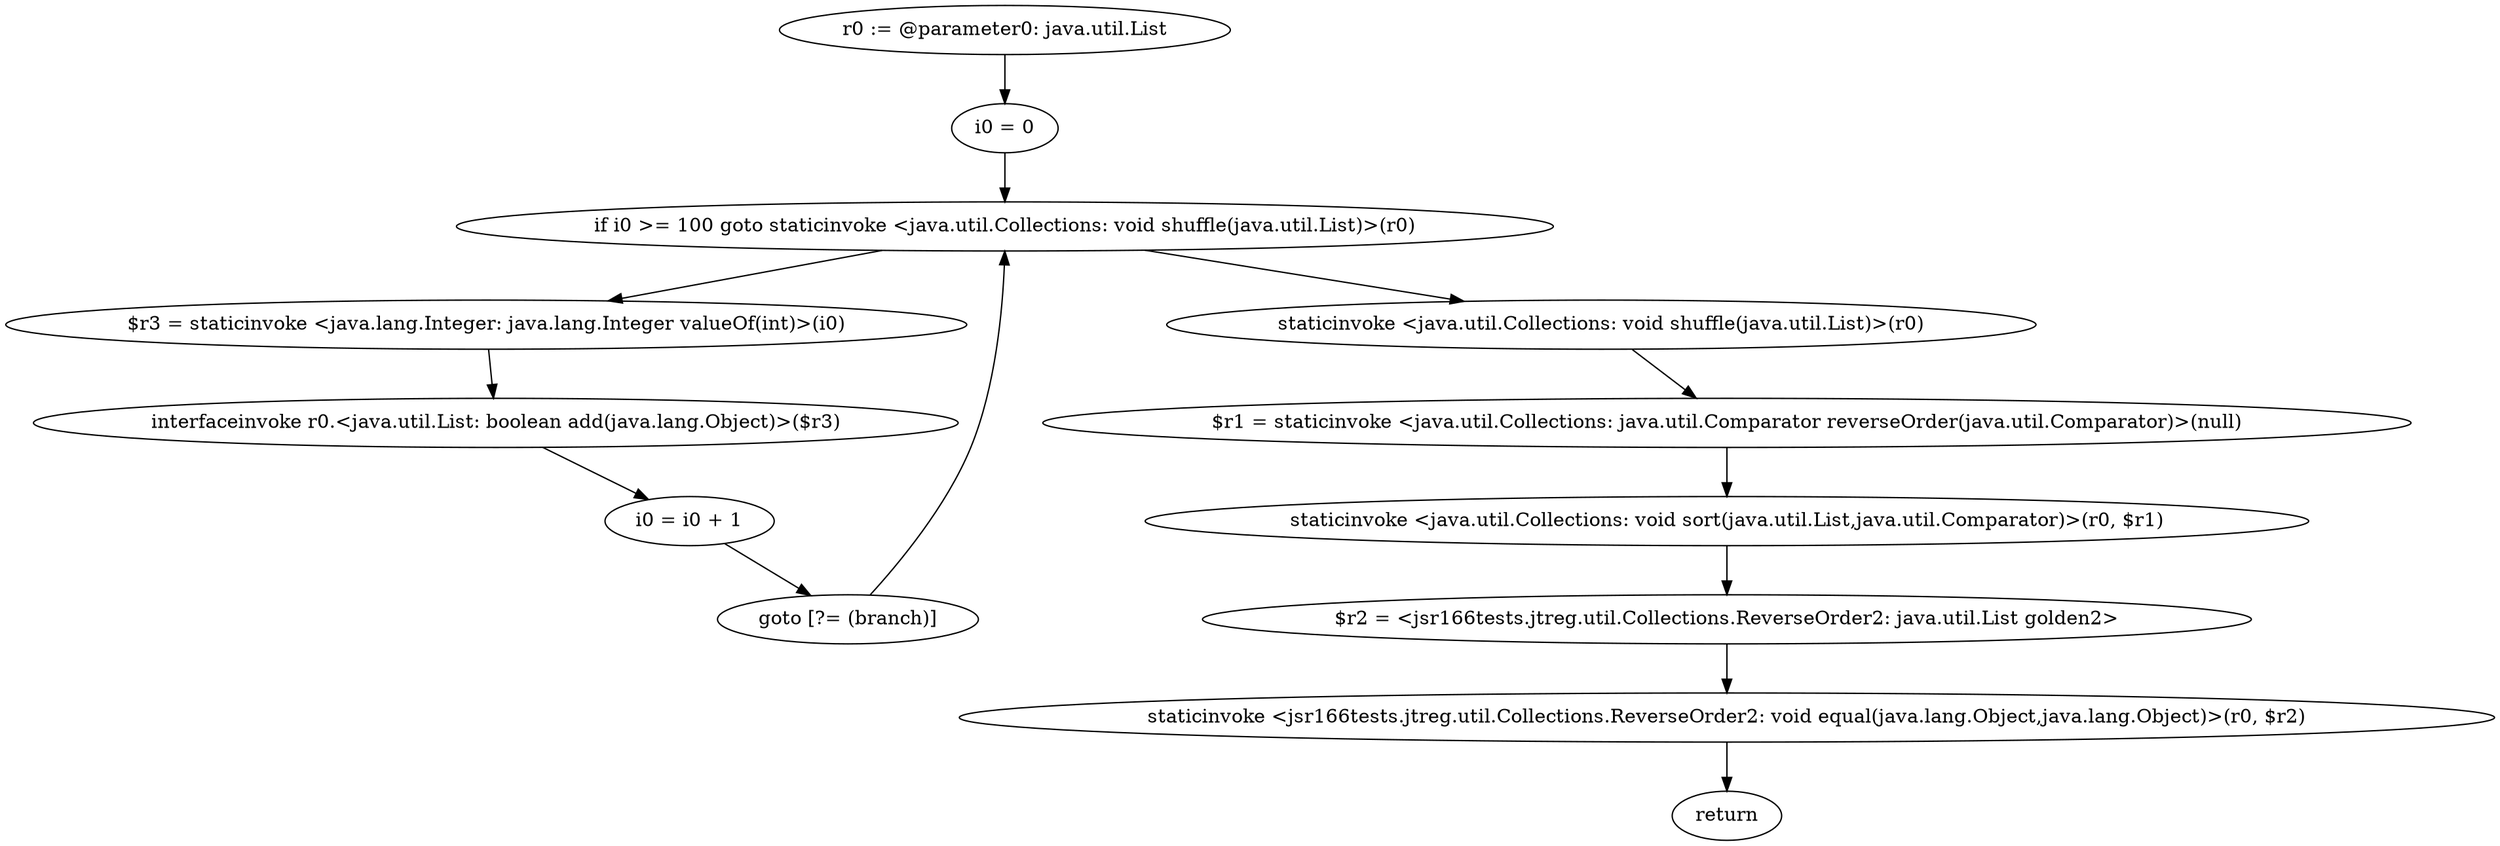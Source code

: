 digraph "unitGraph" {
    "r0 := @parameter0: java.util.List"
    "i0 = 0"
    "if i0 >= 100 goto staticinvoke <java.util.Collections: void shuffle(java.util.List)>(r0)"
    "$r3 = staticinvoke <java.lang.Integer: java.lang.Integer valueOf(int)>(i0)"
    "interfaceinvoke r0.<java.util.List: boolean add(java.lang.Object)>($r3)"
    "i0 = i0 + 1"
    "goto [?= (branch)]"
    "staticinvoke <java.util.Collections: void shuffle(java.util.List)>(r0)"
    "$r1 = staticinvoke <java.util.Collections: java.util.Comparator reverseOrder(java.util.Comparator)>(null)"
    "staticinvoke <java.util.Collections: void sort(java.util.List,java.util.Comparator)>(r0, $r1)"
    "$r2 = <jsr166tests.jtreg.util.Collections.ReverseOrder2: java.util.List golden2>"
    "staticinvoke <jsr166tests.jtreg.util.Collections.ReverseOrder2: void equal(java.lang.Object,java.lang.Object)>(r0, $r2)"
    "return"
    "r0 := @parameter0: java.util.List"->"i0 = 0";
    "i0 = 0"->"if i0 >= 100 goto staticinvoke <java.util.Collections: void shuffle(java.util.List)>(r0)";
    "if i0 >= 100 goto staticinvoke <java.util.Collections: void shuffle(java.util.List)>(r0)"->"$r3 = staticinvoke <java.lang.Integer: java.lang.Integer valueOf(int)>(i0)";
    "if i0 >= 100 goto staticinvoke <java.util.Collections: void shuffle(java.util.List)>(r0)"->"staticinvoke <java.util.Collections: void shuffle(java.util.List)>(r0)";
    "$r3 = staticinvoke <java.lang.Integer: java.lang.Integer valueOf(int)>(i0)"->"interfaceinvoke r0.<java.util.List: boolean add(java.lang.Object)>($r3)";
    "interfaceinvoke r0.<java.util.List: boolean add(java.lang.Object)>($r3)"->"i0 = i0 + 1";
    "i0 = i0 + 1"->"goto [?= (branch)]";
    "goto [?= (branch)]"->"if i0 >= 100 goto staticinvoke <java.util.Collections: void shuffle(java.util.List)>(r0)";
    "staticinvoke <java.util.Collections: void shuffle(java.util.List)>(r0)"->"$r1 = staticinvoke <java.util.Collections: java.util.Comparator reverseOrder(java.util.Comparator)>(null)";
    "$r1 = staticinvoke <java.util.Collections: java.util.Comparator reverseOrder(java.util.Comparator)>(null)"->"staticinvoke <java.util.Collections: void sort(java.util.List,java.util.Comparator)>(r0, $r1)";
    "staticinvoke <java.util.Collections: void sort(java.util.List,java.util.Comparator)>(r0, $r1)"->"$r2 = <jsr166tests.jtreg.util.Collections.ReverseOrder2: java.util.List golden2>";
    "$r2 = <jsr166tests.jtreg.util.Collections.ReverseOrder2: java.util.List golden2>"->"staticinvoke <jsr166tests.jtreg.util.Collections.ReverseOrder2: void equal(java.lang.Object,java.lang.Object)>(r0, $r2)";
    "staticinvoke <jsr166tests.jtreg.util.Collections.ReverseOrder2: void equal(java.lang.Object,java.lang.Object)>(r0, $r2)"->"return";
}
